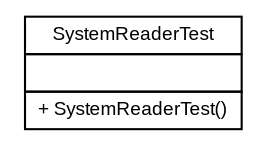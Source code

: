 #!/usr/local/bin/dot
#
# Class diagram 
# Generated by UMLGraph version 5.1 (http://www.umlgraph.org/)
#

digraph G {
	edge [fontname="arial",fontsize=10,labelfontname="arial",labelfontsize=10];
	node [fontname="arial",fontsize=10,shape=plaintext];
	nodesep=0.25;
	ranksep=0.5;
	// es.upm.dit.gsi.beast.reader.system.SystemReaderTest
	c196 [label=<<table title="es.upm.dit.gsi.beast.reader.system.SystemReaderTest" border="0" cellborder="1" cellspacing="0" cellpadding="2" port="p" href="./SystemReaderTest.html">
		<tr><td><table border="0" cellspacing="0" cellpadding="1">
<tr><td align="center" balign="center"> SystemReaderTest </td></tr>
		</table></td></tr>
		<tr><td><table border="0" cellspacing="0" cellpadding="1">
<tr><td align="left" balign="left">  </td></tr>
		</table></td></tr>
		<tr><td><table border="0" cellspacing="0" cellpadding="1">
<tr><td align="left" balign="left"> + SystemReaderTest() </td></tr>
		</table></td></tr>
		</table>>, fontname="arial", fontcolor="black", fontsize=9.0];
}

